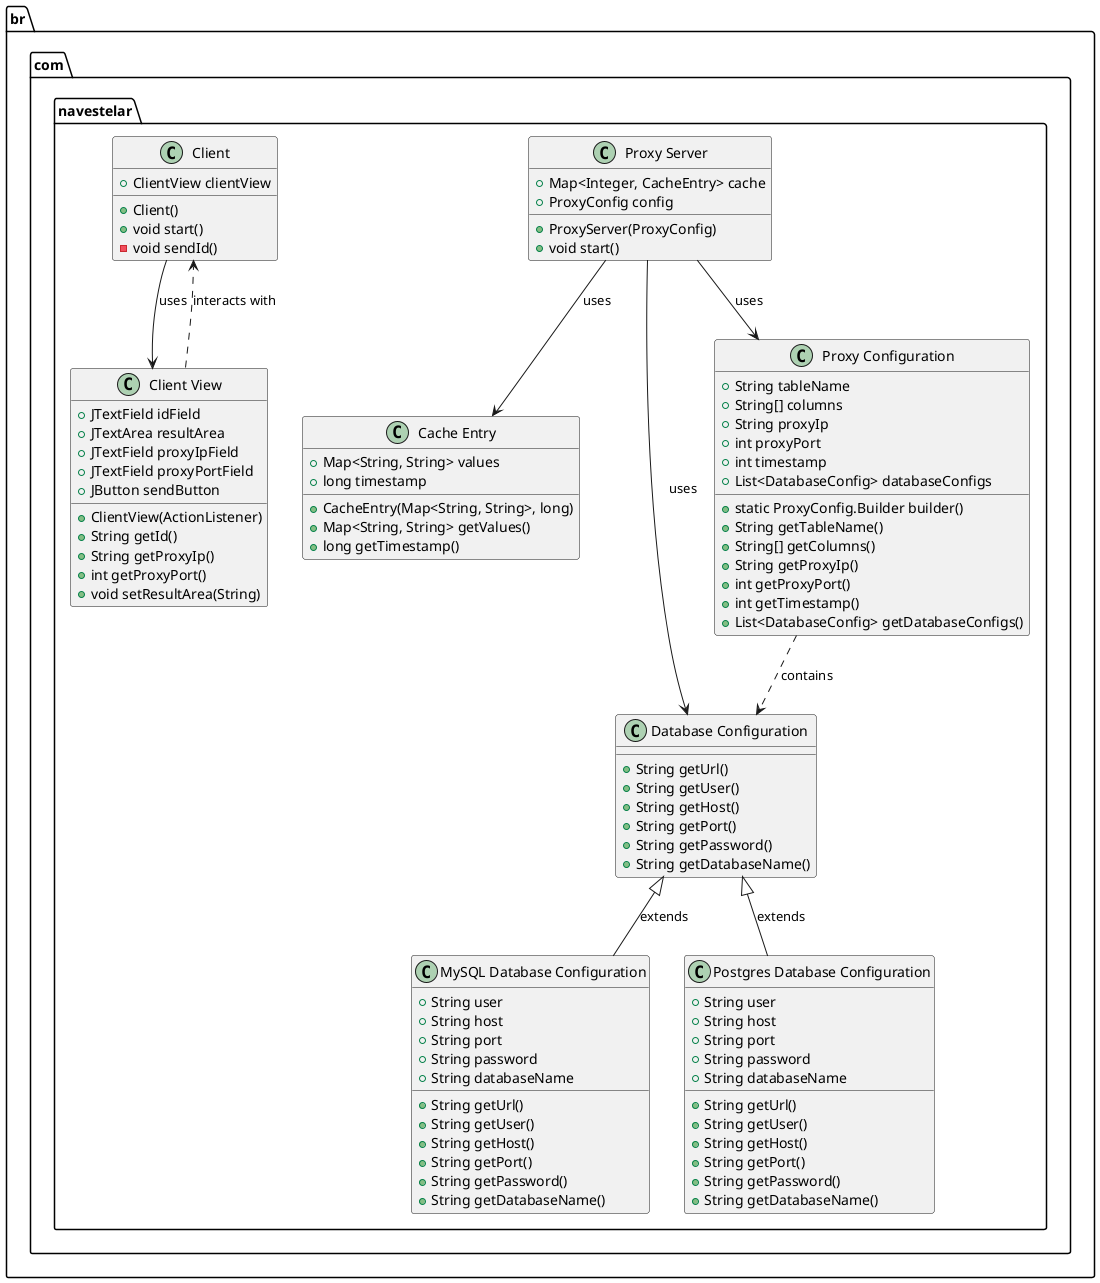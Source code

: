 @startuml
!define Table(name,desc) class name as "desc"
!define primaryKey(x) <u>x</u>

package "br.com.navestelar" {

    Table(ProxyServer, "Proxy Server") {
        + Map<Integer, CacheEntry> cache
        + ProxyConfig config
        + ProxyServer(ProxyConfig)
        + void start()
    }

    Table(CacheEntry, "Cache Entry") {
        + Map<String, String> values
        + long timestamp
        + CacheEntry(Map<String, String>, long)
        + Map<String, String> getValues()
        + long getTimestamp()
    }

    Table(DatabaseConfig, "Database Configuration") {
        + String getUrl()
        + String getUser()
        + String getHost()
        + String getPort()
        + String getPassword()
        + String getDatabaseName()
    }

    Table(MySQLDatabaseConfig, "MySQL Database Configuration") {
        + String user
        + String host
        + String port
        + String password
        + String databaseName
        + String getUrl()
        + String getUser()
        + String getHost()
        + String getPort()
        + String getPassword()
        + String getDatabaseName()
    }

    Table(PostgresDatabaseConfig, "Postgres Database Configuration") {
        + String user
        + String host
        + String port
        + String password
        + String databaseName
        + String getUrl()
        + String getUser()
        + String getHost()
        + String getPort()
        + String getPassword()
        + String getDatabaseName()
    }

    Table(ProxyConfig, "Proxy Configuration") {
        + String tableName
        + String[] columns
        + String proxyIp
        + int proxyPort
        + int timestamp
        + List<DatabaseConfig> databaseConfigs
        + static ProxyConfig.Builder builder()
        + String getTableName()
        + String[] getColumns()
        + String getProxyIp()
        + int getProxyPort()
        + int getTimestamp()
        + List<DatabaseConfig> getDatabaseConfigs()
    }

    Table(Client, "Client") {
        + ClientView clientView
        + Client()
        + void start()
        - void sendId()
    }

    Table(ClientView, "Client View") {
        + JTextField idField
        + JTextArea resultArea
        + JTextField proxyIpField
        + JTextField proxyPortField
        + JButton sendButton
        + ClientView(ActionListener)
        + String getId()
        + String getProxyIp()
        + int getProxyPort()
        + void setResultArea(String)
    }

    ProxyServer --> ProxyConfig : uses
    ProxyServer --> CacheEntry : uses
    ProxyServer --> DatabaseConfig : uses
    ProxyConfig ..> DatabaseConfig : contains
    DatabaseConfig <|-- MySQLDatabaseConfig : extends
    DatabaseConfig <|-- PostgresDatabaseConfig : extends
    Client --> ClientView : uses
    ClientView ..> Client : interacts with
}

@enduml
